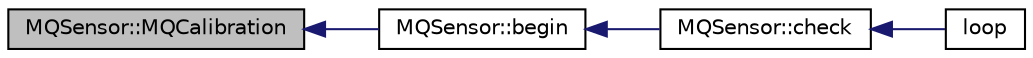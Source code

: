 digraph "MQSensor::MQCalibration"
{
  edge [fontname="Helvetica",fontsize="10",labelfontname="Helvetica",labelfontsize="10"];
  node [fontname="Helvetica",fontsize="10",shape=record];
  rankdir="LR";
  Node1 [label="MQSensor::MQCalibration",height=0.2,width=0.4,color="black", fillcolor="grey75", style="filled", fontcolor="black"];
  Node1 -> Node2 [dir="back",color="midnightblue",fontsize="10",style="solid"];
  Node2 [label="MQSensor::begin",height=0.2,width=0.4,color="black", fillcolor="white", style="filled",URL="$class_m_q_sensor.html#ae6d1b0181e6769745caf5766ceef1522"];
  Node2 -> Node3 [dir="back",color="midnightblue",fontsize="10",style="solid"];
  Node3 [label="MQSensor::check",height=0.2,width=0.4,color="black", fillcolor="white", style="filled",URL="$class_m_q_sensor.html#acc2b495b544c2e801a4708c91df7a874"];
  Node3 -> Node4 [dir="back",color="midnightblue",fontsize="10",style="solid"];
  Node4 [label="loop",height=0.2,width=0.4,color="black", fillcolor="white", style="filled",URL="$main_8cpp.html#afe461d27b9c48d5921c00d521181f12f"];
}
